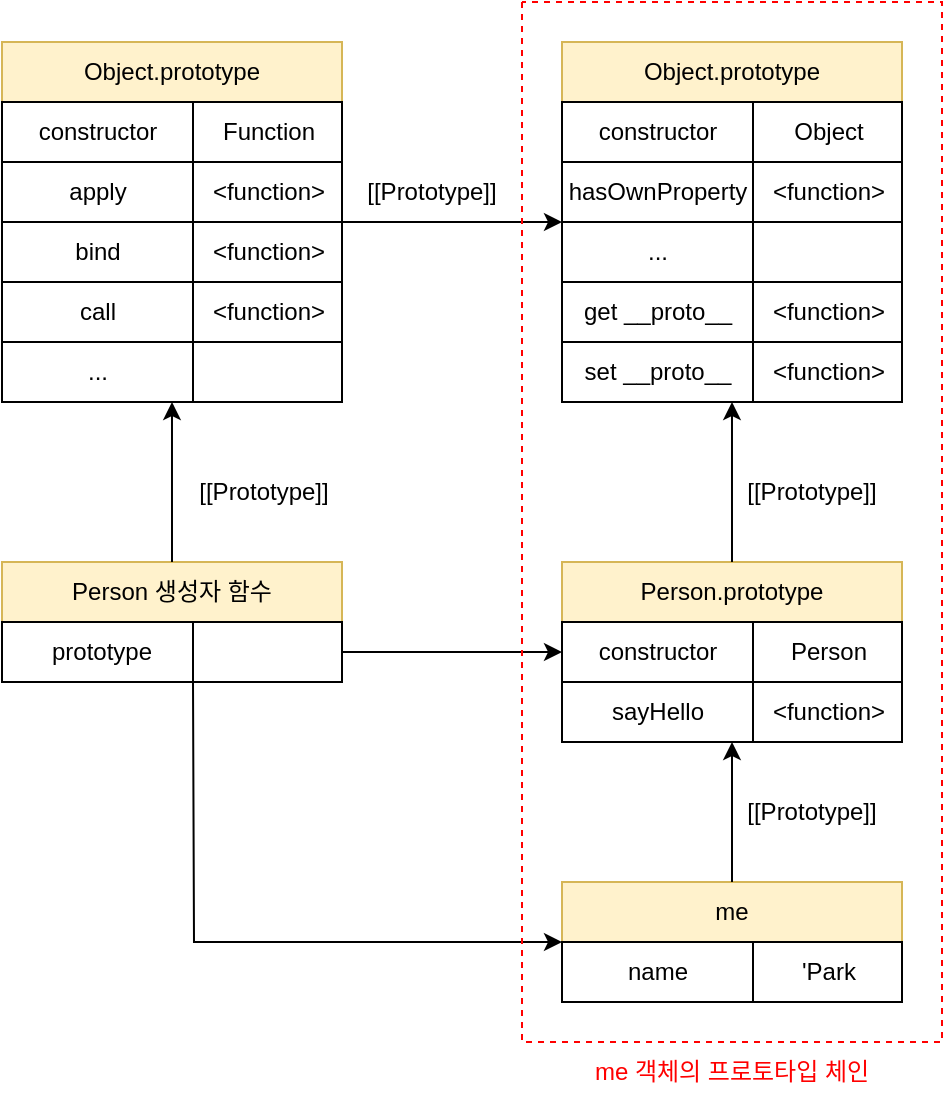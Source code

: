 <mxfile version="18.0.1" type="device"><diagram id="LoDuEVJtEqEd7-bcAMbf" name="페이지-1"><mxGraphModel dx="583" dy="693" grid="1" gridSize="10" guides="1" tooltips="1" connect="1" arrows="1" fold="1" page="1" pageScale="1" pageWidth="827" pageHeight="1169" math="0" shadow="0"><root><mxCell id="0"/><mxCell id="1" parent="0"/><mxCell id="PZFEJW6RPZYC6U-xkBQt-1" value="Person 생성자 함수" style="rounded=0;whiteSpace=wrap;html=1;fillColor=#fff2cc;strokeColor=#d6b656;" vertex="1" parent="1"><mxGeometry x="150" y="520" width="170" height="30" as="geometry"/></mxCell><mxCell id="PZFEJW6RPZYC6U-xkBQt-2" value="prototype" style="rounded=0;whiteSpace=wrap;html=1;" vertex="1" parent="1"><mxGeometry x="150" y="550" width="100" height="30" as="geometry"/></mxCell><mxCell id="PZFEJW6RPZYC6U-xkBQt-4" value="" style="rounded=0;whiteSpace=wrap;html=1;" vertex="1" parent="1"><mxGeometry x="245.5" y="550" width="74.5" height="30" as="geometry"/></mxCell><mxCell id="PZFEJW6RPZYC6U-xkBQt-5" value="Person.prototype" style="rounded=0;whiteSpace=wrap;html=1;fillColor=#fff2cc;strokeColor=#d6b656;" vertex="1" parent="1"><mxGeometry x="430" y="520" width="170" height="30" as="geometry"/></mxCell><mxCell id="PZFEJW6RPZYC6U-xkBQt-6" value="constructor" style="rounded=0;whiteSpace=wrap;html=1;" vertex="1" parent="1"><mxGeometry x="430" y="550" width="95.5" height="30" as="geometry"/></mxCell><mxCell id="PZFEJW6RPZYC6U-xkBQt-8" value="Person" style="rounded=0;whiteSpace=wrap;html=1;" vertex="1" parent="1"><mxGeometry x="525.5" y="550" width="74.5" height="30" as="geometry"/></mxCell><mxCell id="PZFEJW6RPZYC6U-xkBQt-10" value="me" style="rounded=0;whiteSpace=wrap;html=1;fillColor=#fff2cc;strokeColor=#d6b656;" vertex="1" parent="1"><mxGeometry x="430" y="680" width="170" height="30" as="geometry"/></mxCell><mxCell id="PZFEJW6RPZYC6U-xkBQt-11" value="name" style="rounded=0;whiteSpace=wrap;html=1;" vertex="1" parent="1"><mxGeometry x="430" y="710" width="95.5" height="30" as="geometry"/></mxCell><mxCell id="PZFEJW6RPZYC6U-xkBQt-12" value="'Park" style="rounded=0;whiteSpace=wrap;html=1;" vertex="1" parent="1"><mxGeometry x="525.5" y="710" width="74.5" height="30" as="geometry"/></mxCell><mxCell id="PZFEJW6RPZYC6U-xkBQt-17" value="sayHello" style="rounded=0;whiteSpace=wrap;html=1;" vertex="1" parent="1"><mxGeometry x="430" y="580" width="95.5" height="30" as="geometry"/></mxCell><mxCell id="PZFEJW6RPZYC6U-xkBQt-18" value="&amp;lt;function&amp;gt;" style="rounded=0;whiteSpace=wrap;html=1;" vertex="1" parent="1"><mxGeometry x="525.5" y="580" width="74.5" height="30" as="geometry"/></mxCell><mxCell id="PZFEJW6RPZYC6U-xkBQt-24" value="Object.prototype" style="rounded=0;whiteSpace=wrap;html=1;fillColor=#fff2cc;strokeColor=#d6b656;" vertex="1" parent="1"><mxGeometry x="430" y="260" width="170" height="30" as="geometry"/></mxCell><mxCell id="PZFEJW6RPZYC6U-xkBQt-25" value="constructor" style="rounded=0;whiteSpace=wrap;html=1;" vertex="1" parent="1"><mxGeometry x="430" y="290" width="95.5" height="30" as="geometry"/></mxCell><mxCell id="PZFEJW6RPZYC6U-xkBQt-26" value="Object" style="rounded=0;whiteSpace=wrap;html=1;" vertex="1" parent="1"><mxGeometry x="525.5" y="290" width="74.5" height="30" as="geometry"/></mxCell><mxCell id="PZFEJW6RPZYC6U-xkBQt-27" value="hasOwnProperty" style="rounded=0;whiteSpace=wrap;html=1;" vertex="1" parent="1"><mxGeometry x="430" y="320" width="95.5" height="30" as="geometry"/></mxCell><mxCell id="PZFEJW6RPZYC6U-xkBQt-28" value="&amp;lt;function&amp;gt;" style="rounded=0;whiteSpace=wrap;html=1;" vertex="1" parent="1"><mxGeometry x="525.5" y="320" width="74.5" height="30" as="geometry"/></mxCell><mxCell id="PZFEJW6RPZYC6U-xkBQt-29" value="..." style="rounded=0;whiteSpace=wrap;html=1;" vertex="1" parent="1"><mxGeometry x="430" y="350" width="95.5" height="30" as="geometry"/></mxCell><mxCell id="PZFEJW6RPZYC6U-xkBQt-30" value="get __proto__" style="rounded=0;whiteSpace=wrap;html=1;" vertex="1" parent="1"><mxGeometry x="430" y="380" width="95.5" height="30" as="geometry"/></mxCell><mxCell id="PZFEJW6RPZYC6U-xkBQt-31" value="set __proto__" style="rounded=0;whiteSpace=wrap;html=1;" vertex="1" parent="1"><mxGeometry x="430" y="410" width="95.5" height="30" as="geometry"/></mxCell><mxCell id="PZFEJW6RPZYC6U-xkBQt-32" value="" style="rounded=0;whiteSpace=wrap;html=1;" vertex="1" parent="1"><mxGeometry x="525.5" y="350" width="74.5" height="30" as="geometry"/></mxCell><mxCell id="PZFEJW6RPZYC6U-xkBQt-33" value="&amp;lt;function&amp;gt;" style="rounded=0;whiteSpace=wrap;html=1;" vertex="1" parent="1"><mxGeometry x="525.5" y="380" width="74.5" height="30" as="geometry"/></mxCell><mxCell id="PZFEJW6RPZYC6U-xkBQt-34" value="&amp;lt;function&amp;gt;" style="rounded=0;whiteSpace=wrap;html=1;" vertex="1" parent="1"><mxGeometry x="525.5" y="410" width="74.5" height="30" as="geometry"/></mxCell><mxCell id="PZFEJW6RPZYC6U-xkBQt-35" value="Object.prototype" style="rounded=0;whiteSpace=wrap;html=1;fillColor=#fff2cc;strokeColor=#d6b656;" vertex="1" parent="1"><mxGeometry x="150" y="260" width="170" height="30" as="geometry"/></mxCell><mxCell id="PZFEJW6RPZYC6U-xkBQt-36" value="constructor" style="rounded=0;whiteSpace=wrap;html=1;" vertex="1" parent="1"><mxGeometry x="150" y="290" width="95.5" height="30" as="geometry"/></mxCell><mxCell id="PZFEJW6RPZYC6U-xkBQt-37" value="Function" style="rounded=0;whiteSpace=wrap;html=1;" vertex="1" parent="1"><mxGeometry x="245.5" y="290" width="74.5" height="30" as="geometry"/></mxCell><mxCell id="PZFEJW6RPZYC6U-xkBQt-38" value="apply" style="rounded=0;whiteSpace=wrap;html=1;" vertex="1" parent="1"><mxGeometry x="150" y="320" width="95.5" height="30" as="geometry"/></mxCell><mxCell id="PZFEJW6RPZYC6U-xkBQt-39" value="&amp;lt;function&amp;gt;" style="rounded=0;whiteSpace=wrap;html=1;" vertex="1" parent="1"><mxGeometry x="245.5" y="320" width="74.5" height="30" as="geometry"/></mxCell><mxCell id="PZFEJW6RPZYC6U-xkBQt-40" value="..." style="rounded=0;whiteSpace=wrap;html=1;" vertex="1" parent="1"><mxGeometry x="150" y="410" width="95.5" height="30" as="geometry"/></mxCell><mxCell id="PZFEJW6RPZYC6U-xkBQt-41" value="bind" style="rounded=0;whiteSpace=wrap;html=1;" vertex="1" parent="1"><mxGeometry x="150" y="350" width="95.5" height="30" as="geometry"/></mxCell><mxCell id="PZFEJW6RPZYC6U-xkBQt-42" value="call" style="rounded=0;whiteSpace=wrap;html=1;" vertex="1" parent="1"><mxGeometry x="150" y="380" width="95.5" height="30" as="geometry"/></mxCell><mxCell id="PZFEJW6RPZYC6U-xkBQt-43" value="" style="rounded=0;whiteSpace=wrap;html=1;" vertex="1" parent="1"><mxGeometry x="245.5" y="410" width="74.5" height="30" as="geometry"/></mxCell><mxCell id="PZFEJW6RPZYC6U-xkBQt-44" value="&amp;lt;function&amp;gt;" style="rounded=0;whiteSpace=wrap;html=1;" vertex="1" parent="1"><mxGeometry x="245.5" y="380" width="74.5" height="30" as="geometry"/></mxCell><mxCell id="PZFEJW6RPZYC6U-xkBQt-45" value="&amp;lt;function&amp;gt;" style="rounded=0;whiteSpace=wrap;html=1;" vertex="1" parent="1"><mxGeometry x="245.5" y="350" width="74.5" height="30" as="geometry"/></mxCell><mxCell id="PZFEJW6RPZYC6U-xkBQt-46" value="" style="endArrow=classic;html=1;rounded=0;exitX=0.5;exitY=0;exitDx=0;exitDy=0;" edge="1" parent="1" source="PZFEJW6RPZYC6U-xkBQt-10"><mxGeometry width="50" height="50" relative="1" as="geometry"><mxPoint x="460" y="580" as="sourcePoint"/><mxPoint x="515" y="610" as="targetPoint"/></mxGeometry></mxCell><mxCell id="PZFEJW6RPZYC6U-xkBQt-47" value="" style="endArrow=classic;html=1;rounded=0;exitX=0.5;exitY=0;exitDx=0;exitDy=0;entryX=0.89;entryY=1;entryDx=0;entryDy=0;entryPerimeter=0;" edge="1" parent="1" source="PZFEJW6RPZYC6U-xkBQt-5" target="PZFEJW6RPZYC6U-xkBQt-31"><mxGeometry width="50" height="50" relative="1" as="geometry"><mxPoint x="460" y="580" as="sourcePoint"/><mxPoint x="510" y="530" as="targetPoint"/></mxGeometry></mxCell><mxCell id="PZFEJW6RPZYC6U-xkBQt-48" value="" style="endArrow=classic;html=1;rounded=0;exitX=1;exitY=0.5;exitDx=0;exitDy=0;entryX=0;entryY=0.5;entryDx=0;entryDy=0;" edge="1" parent="1" source="PZFEJW6RPZYC6U-xkBQt-4" target="PZFEJW6RPZYC6U-xkBQt-6"><mxGeometry width="50" height="50" relative="1" as="geometry"><mxPoint x="290" y="550" as="sourcePoint"/><mxPoint x="340" y="500" as="targetPoint"/></mxGeometry></mxCell><mxCell id="PZFEJW6RPZYC6U-xkBQt-49" value="" style="endArrow=classic;html=1;rounded=0;exitX=0.5;exitY=0;exitDx=0;exitDy=0;entryX=0.89;entryY=1;entryDx=0;entryDy=0;entryPerimeter=0;" edge="1" parent="1" source="PZFEJW6RPZYC6U-xkBQt-1" target="PZFEJW6RPZYC6U-xkBQt-40"><mxGeometry width="50" height="50" relative="1" as="geometry"><mxPoint x="290" y="550" as="sourcePoint"/><mxPoint x="340" y="500" as="targetPoint"/></mxGeometry></mxCell><mxCell id="PZFEJW6RPZYC6U-xkBQt-50" value="" style="endArrow=classic;html=1;rounded=0;exitX=0;exitY=1;exitDx=0;exitDy=0;entryX=0;entryY=0;entryDx=0;entryDy=0;" edge="1" parent="1" source="PZFEJW6RPZYC6U-xkBQt-4" target="PZFEJW6RPZYC6U-xkBQt-11"><mxGeometry width="50" height="50" relative="1" as="geometry"><mxPoint x="290" y="550" as="sourcePoint"/><mxPoint x="340" y="500" as="targetPoint"/><Array as="points"><mxPoint x="246" y="710"/></Array></mxGeometry></mxCell><mxCell id="PZFEJW6RPZYC6U-xkBQt-51" value="[[Prototype]]" style="text;html=1;strokeColor=none;fillColor=none;align=center;verticalAlign=middle;whiteSpace=wrap;rounded=0;" vertex="1" parent="1"><mxGeometry x="520" y="470" width="70" height="30" as="geometry"/></mxCell><mxCell id="PZFEJW6RPZYC6U-xkBQt-52" value="[[Prototype]]" style="text;html=1;strokeColor=none;fillColor=none;align=center;verticalAlign=middle;whiteSpace=wrap;rounded=0;" vertex="1" parent="1"><mxGeometry x="520" y="630" width="70" height="30" as="geometry"/></mxCell><mxCell id="PZFEJW6RPZYC6U-xkBQt-53" value="[[Prototype]]" style="text;html=1;strokeColor=none;fillColor=none;align=center;verticalAlign=middle;whiteSpace=wrap;rounded=0;" vertex="1" parent="1"><mxGeometry x="330" y="320" width="70" height="30" as="geometry"/></mxCell><mxCell id="PZFEJW6RPZYC6U-xkBQt-54" value="" style="endArrow=classic;html=1;rounded=0;exitX=1;exitY=0;exitDx=0;exitDy=0;entryX=0;entryY=0;entryDx=0;entryDy=0;" edge="1" parent="1" source="PZFEJW6RPZYC6U-xkBQt-45" target="PZFEJW6RPZYC6U-xkBQt-29"><mxGeometry width="50" height="50" relative="1" as="geometry"><mxPoint x="430" y="510" as="sourcePoint"/><mxPoint x="480" y="460" as="targetPoint"/></mxGeometry></mxCell><mxCell id="PZFEJW6RPZYC6U-xkBQt-55" value="[[Prototype]]" style="text;html=1;strokeColor=none;fillColor=none;align=center;verticalAlign=middle;whiteSpace=wrap;rounded=0;" vertex="1" parent="1"><mxGeometry x="245.5" y="470" width="70" height="30" as="geometry"/></mxCell><mxCell id="PZFEJW6RPZYC6U-xkBQt-56" value="" style="endArrow=none;dashed=1;html=1;rounded=0;strokeColor=#FF0000;" edge="1" parent="1"><mxGeometry width="50" height="50" relative="1" as="geometry"><mxPoint x="410" y="240" as="sourcePoint"/><mxPoint x="410" y="240" as="targetPoint"/><Array as="points"><mxPoint x="410" y="760"/><mxPoint x="620" y="760"/><mxPoint x="620" y="240"/></Array></mxGeometry></mxCell><mxCell id="PZFEJW6RPZYC6U-xkBQt-57" value="&lt;font color=&quot;#ff0000&quot;&gt;me 객체의 프로토타입 체인&lt;/font&gt;" style="text;html=1;strokeColor=none;fillColor=none;align=center;verticalAlign=middle;whiteSpace=wrap;rounded=0;" vertex="1" parent="1"><mxGeometry x="438.88" y="760" width="152.25" height="30" as="geometry"/></mxCell></root></mxGraphModel></diagram></mxfile>